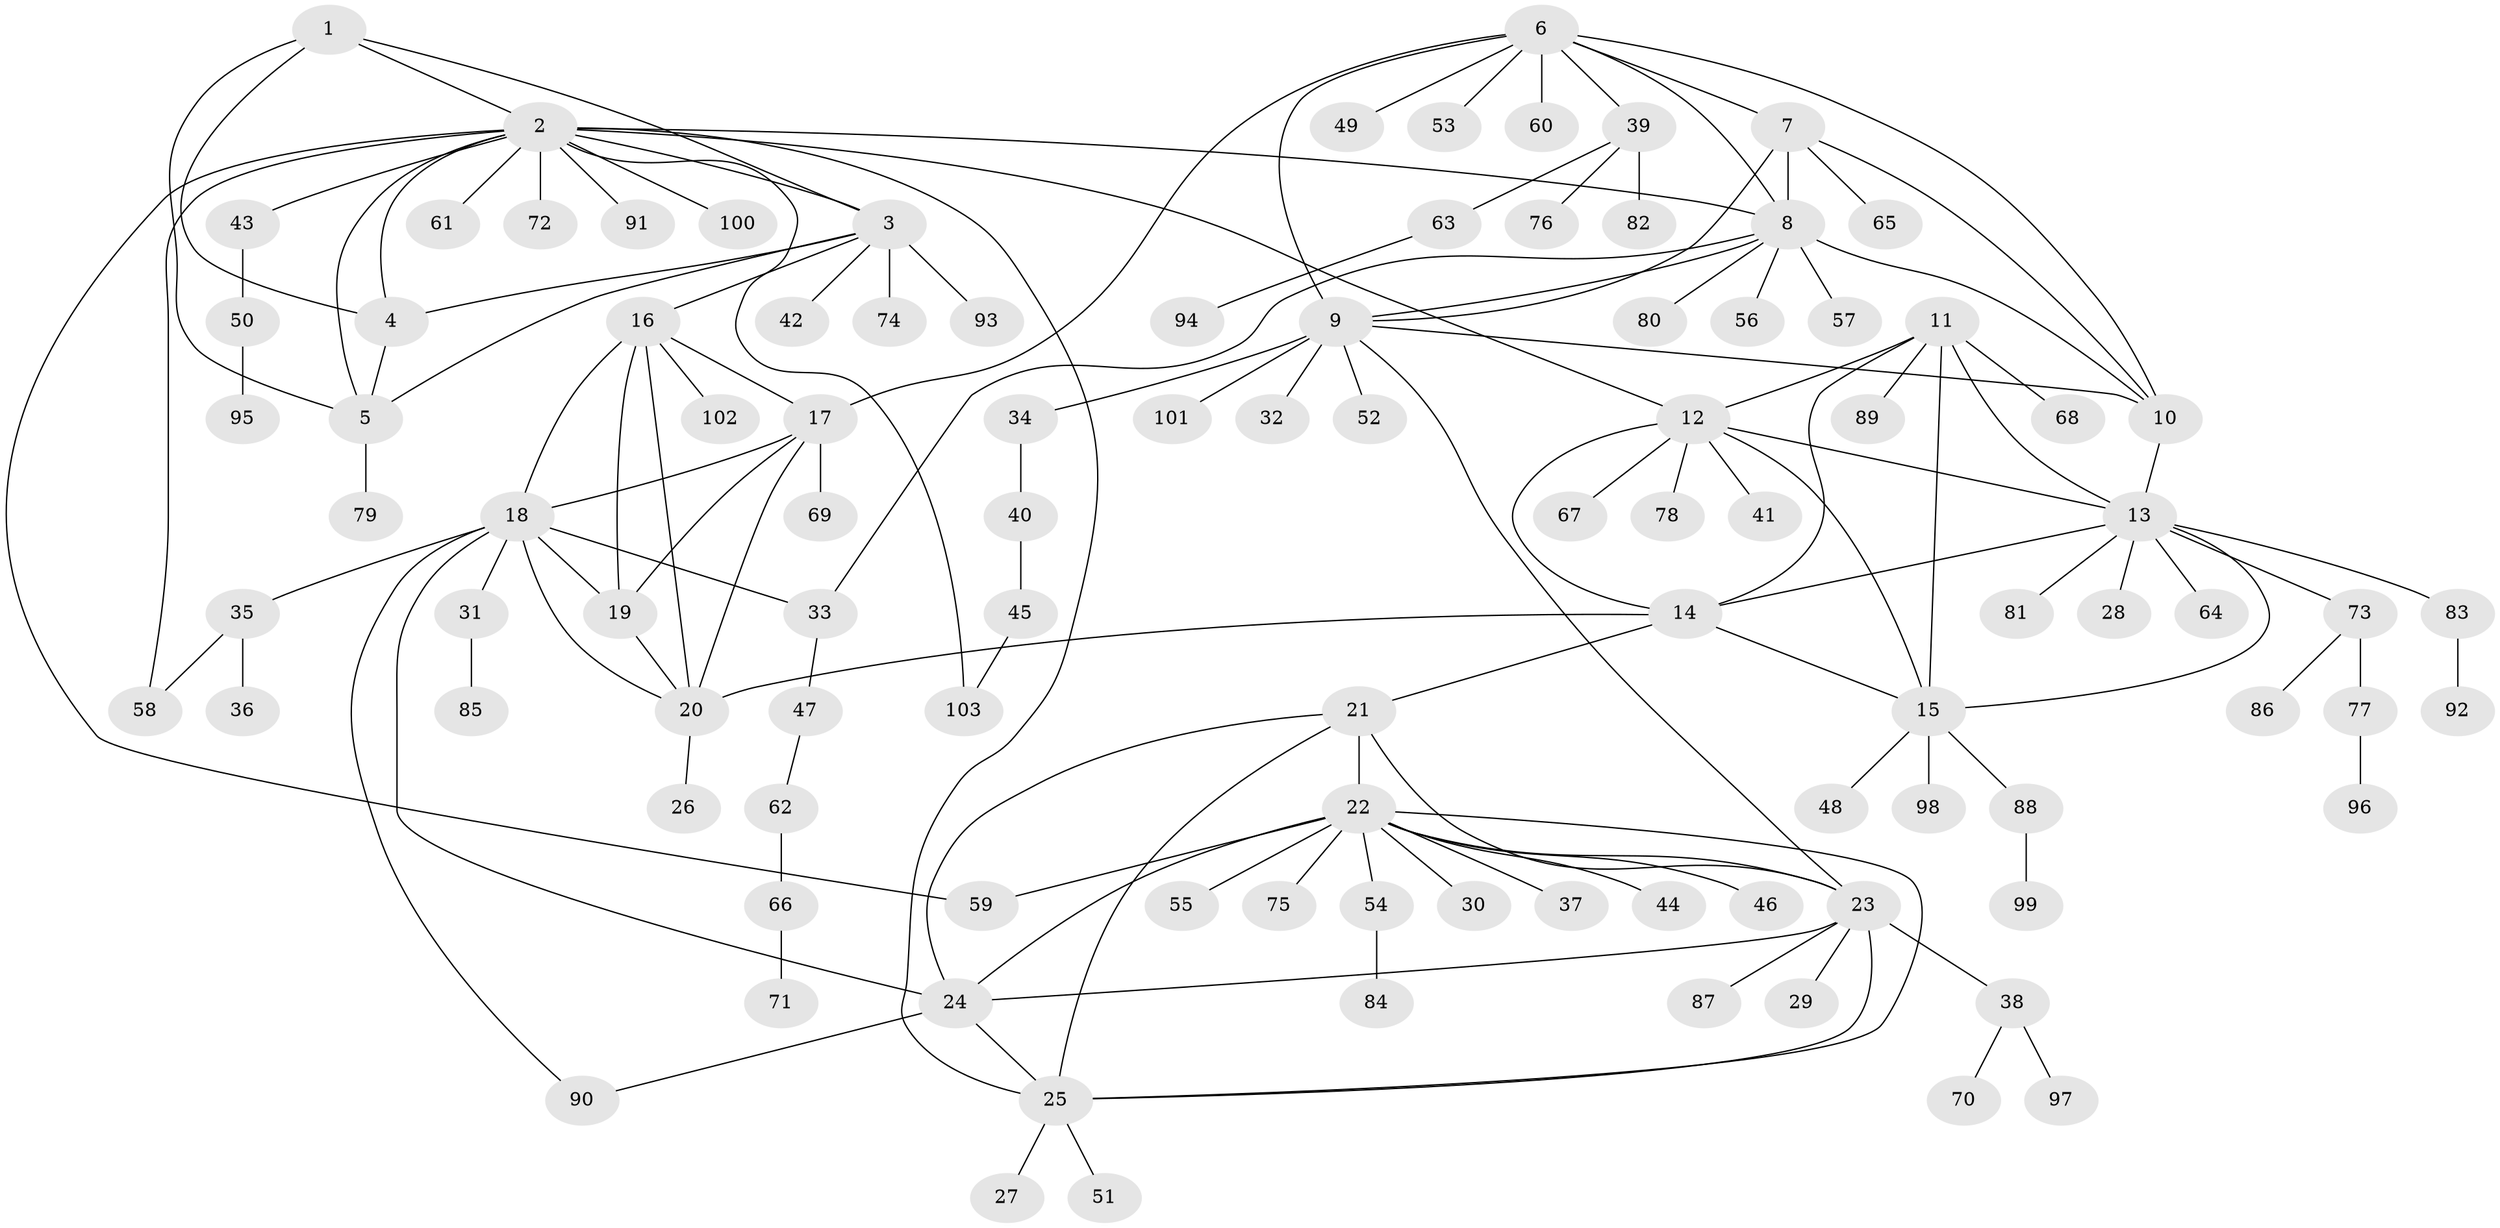 // coarse degree distribution, {3: 0.0784313725490196, 15: 0.0196078431372549, 7: 0.0392156862745098, 5: 0.0392156862745098, 10: 0.0392156862745098, 6: 0.0392156862745098, 2: 0.1568627450980392, 8: 0.0196078431372549, 1: 0.5686274509803921}
// Generated by graph-tools (version 1.1) at 2025/19/03/04/25 18:19:26]
// undirected, 103 vertices, 143 edges
graph export_dot {
graph [start="1"]
  node [color=gray90,style=filled];
  1;
  2;
  3;
  4;
  5;
  6;
  7;
  8;
  9;
  10;
  11;
  12;
  13;
  14;
  15;
  16;
  17;
  18;
  19;
  20;
  21;
  22;
  23;
  24;
  25;
  26;
  27;
  28;
  29;
  30;
  31;
  32;
  33;
  34;
  35;
  36;
  37;
  38;
  39;
  40;
  41;
  42;
  43;
  44;
  45;
  46;
  47;
  48;
  49;
  50;
  51;
  52;
  53;
  54;
  55;
  56;
  57;
  58;
  59;
  60;
  61;
  62;
  63;
  64;
  65;
  66;
  67;
  68;
  69;
  70;
  71;
  72;
  73;
  74;
  75;
  76;
  77;
  78;
  79;
  80;
  81;
  82;
  83;
  84;
  85;
  86;
  87;
  88;
  89;
  90;
  91;
  92;
  93;
  94;
  95;
  96;
  97;
  98;
  99;
  100;
  101;
  102;
  103;
  1 -- 2;
  1 -- 3;
  1 -- 4;
  1 -- 5;
  2 -- 3;
  2 -- 4;
  2 -- 5;
  2 -- 8;
  2 -- 12;
  2 -- 25;
  2 -- 43;
  2 -- 58;
  2 -- 59;
  2 -- 61;
  2 -- 72;
  2 -- 91;
  2 -- 100;
  2 -- 103;
  3 -- 4;
  3 -- 5;
  3 -- 16;
  3 -- 42;
  3 -- 74;
  3 -- 93;
  4 -- 5;
  5 -- 79;
  6 -- 7;
  6 -- 8;
  6 -- 9;
  6 -- 10;
  6 -- 17;
  6 -- 39;
  6 -- 49;
  6 -- 53;
  6 -- 60;
  7 -- 8;
  7 -- 9;
  7 -- 10;
  7 -- 65;
  8 -- 9;
  8 -- 10;
  8 -- 33;
  8 -- 56;
  8 -- 57;
  8 -- 80;
  9 -- 10;
  9 -- 23;
  9 -- 32;
  9 -- 34;
  9 -- 52;
  9 -- 101;
  10 -- 13;
  11 -- 12;
  11 -- 13;
  11 -- 14;
  11 -- 15;
  11 -- 68;
  11 -- 89;
  12 -- 13;
  12 -- 14;
  12 -- 15;
  12 -- 41;
  12 -- 67;
  12 -- 78;
  13 -- 14;
  13 -- 15;
  13 -- 28;
  13 -- 64;
  13 -- 73;
  13 -- 81;
  13 -- 83;
  14 -- 15;
  14 -- 20;
  14 -- 21;
  15 -- 48;
  15 -- 88;
  15 -- 98;
  16 -- 17;
  16 -- 18;
  16 -- 19;
  16 -- 20;
  16 -- 102;
  17 -- 18;
  17 -- 19;
  17 -- 20;
  17 -- 69;
  18 -- 19;
  18 -- 20;
  18 -- 24;
  18 -- 31;
  18 -- 33;
  18 -- 35;
  18 -- 90;
  19 -- 20;
  20 -- 26;
  21 -- 22;
  21 -- 23;
  21 -- 24;
  21 -- 25;
  22 -- 23;
  22 -- 24;
  22 -- 25;
  22 -- 30;
  22 -- 37;
  22 -- 44;
  22 -- 46;
  22 -- 54;
  22 -- 55;
  22 -- 59;
  22 -- 75;
  23 -- 24;
  23 -- 25;
  23 -- 29;
  23 -- 38;
  23 -- 87;
  24 -- 25;
  24 -- 90;
  25 -- 27;
  25 -- 51;
  31 -- 85;
  33 -- 47;
  34 -- 40;
  35 -- 36;
  35 -- 58;
  38 -- 70;
  38 -- 97;
  39 -- 63;
  39 -- 76;
  39 -- 82;
  40 -- 45;
  43 -- 50;
  45 -- 103;
  47 -- 62;
  50 -- 95;
  54 -- 84;
  62 -- 66;
  63 -- 94;
  66 -- 71;
  73 -- 77;
  73 -- 86;
  77 -- 96;
  83 -- 92;
  88 -- 99;
}
